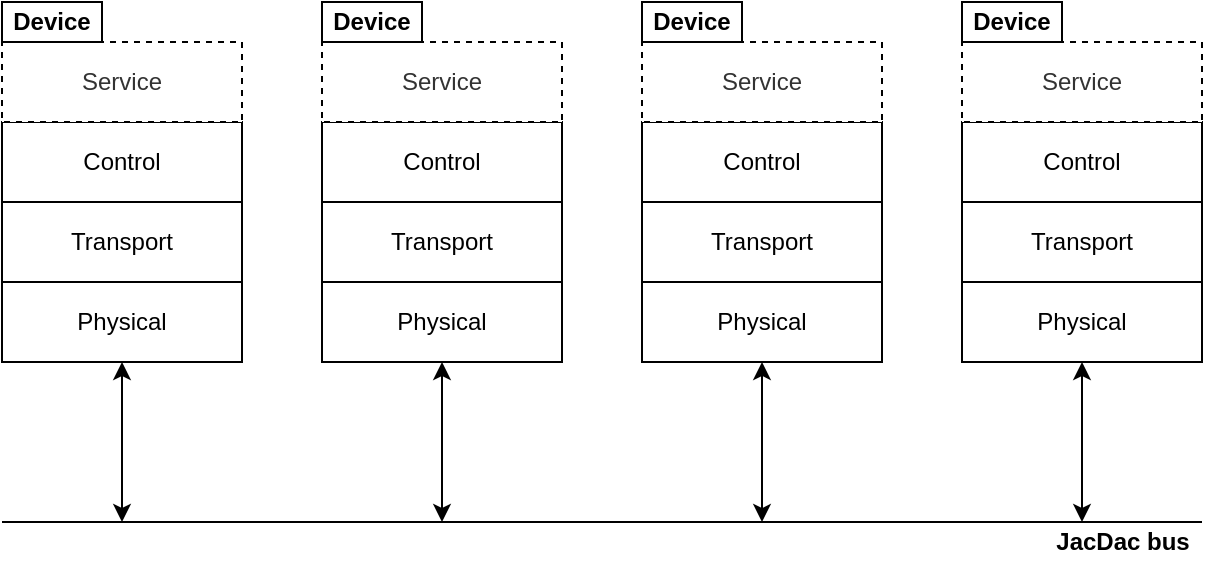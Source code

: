 <mxfile version="12.9.13" type="device"><diagram id="HprpYEN0h96NzXgQkXMR" name="Page-1"><mxGraphModel dx="922" dy="703" grid="1" gridSize="10" guides="1" tooltips="1" connect="1" arrows="1" fold="1" page="1" pageScale="1" pageWidth="827" pageHeight="1169" math="0" shadow="0"><root><mxCell id="0"/><mxCell id="1" parent="0"/><mxCell id="oC9_E_OpvIaY7CJAQCDI-1" value="Physical" style="rounded=0;whiteSpace=wrap;html=1;" parent="1" vertex="1"><mxGeometry x="40" y="160" width="120" height="40" as="geometry"/></mxCell><mxCell id="oC9_E_OpvIaY7CJAQCDI-2" value="Transport" style="rounded=0;whiteSpace=wrap;html=1;" parent="1" vertex="1"><mxGeometry x="40" y="120" width="120" height="40" as="geometry"/></mxCell><mxCell id="oC9_E_OpvIaY7CJAQCDI-3" value="Control" style="rounded=0;whiteSpace=wrap;html=1;" parent="1" vertex="1"><mxGeometry x="40" y="80" width="120" height="40" as="geometry"/></mxCell><mxCell id="oC9_E_OpvIaY7CJAQCDI-4" value="Service" style="rounded=0;whiteSpace=wrap;html=1;dashed=1;fillColor=#FFFFFF;strokeColor=#000000;fontColor=#333333;" parent="1" vertex="1"><mxGeometry x="40" y="40" width="120" height="40" as="geometry"/></mxCell><mxCell id="oC9_E_OpvIaY7CJAQCDI-6" value="" style="endArrow=classic;startArrow=classic;html=1;entryX=0.5;entryY=1;entryDx=0;entryDy=0;" parent="1" target="oC9_E_OpvIaY7CJAQCDI-1" edge="1"><mxGeometry width="50" height="50" relative="1" as="geometry"><mxPoint x="100" y="280" as="sourcePoint"/><mxPoint x="150" y="280" as="targetPoint"/></mxGeometry></mxCell><mxCell id="oC9_E_OpvIaY7CJAQCDI-7" value="" style="endArrow=none;html=1;" parent="1" edge="1"><mxGeometry width="50" height="50" relative="1" as="geometry"><mxPoint x="40" y="280" as="sourcePoint"/><mxPoint x="640" y="280" as="targetPoint"/></mxGeometry></mxCell><mxCell id="oC9_E_OpvIaY7CJAQCDI-8" value="Physical" style="rounded=0;whiteSpace=wrap;html=1;" parent="1" vertex="1"><mxGeometry x="200" y="160" width="120" height="40" as="geometry"/></mxCell><mxCell id="oC9_E_OpvIaY7CJAQCDI-9" value="Transport" style="rounded=0;whiteSpace=wrap;html=1;" parent="1" vertex="1"><mxGeometry x="200" y="120" width="120" height="40" as="geometry"/></mxCell><mxCell id="oC9_E_OpvIaY7CJAQCDI-10" value="Control" style="rounded=0;whiteSpace=wrap;html=1;" parent="1" vertex="1"><mxGeometry x="200" y="80" width="120" height="40" as="geometry"/></mxCell><mxCell id="oC9_E_OpvIaY7CJAQCDI-11" value="Service" style="rounded=0;whiteSpace=wrap;html=1;dashed=1;fillColor=#FFFFFF;strokeColor=#000000;fontColor=#333333;" parent="1" vertex="1"><mxGeometry x="200" y="40" width="120" height="40" as="geometry"/></mxCell><mxCell id="oC9_E_OpvIaY7CJAQCDI-12" value="" style="endArrow=classic;startArrow=classic;html=1;entryX=0.5;entryY=1;entryDx=0;entryDy=0;" parent="1" target="oC9_E_OpvIaY7CJAQCDI-8" edge="1"><mxGeometry width="50" height="50" relative="1" as="geometry"><mxPoint x="260" y="280" as="sourcePoint"/><mxPoint x="310" y="280" as="targetPoint"/></mxGeometry></mxCell><mxCell id="oC9_E_OpvIaY7CJAQCDI-13" value="Physical" style="rounded=0;whiteSpace=wrap;html=1;" parent="1" vertex="1"><mxGeometry x="360" y="160" width="120" height="40" as="geometry"/></mxCell><mxCell id="oC9_E_OpvIaY7CJAQCDI-14" value="Transport" style="rounded=0;whiteSpace=wrap;html=1;" parent="1" vertex="1"><mxGeometry x="360" y="120" width="120" height="40" as="geometry"/></mxCell><mxCell id="oC9_E_OpvIaY7CJAQCDI-15" value="Control" style="rounded=0;whiteSpace=wrap;html=1;" parent="1" vertex="1"><mxGeometry x="360" y="80" width="120" height="40" as="geometry"/></mxCell><mxCell id="oC9_E_OpvIaY7CJAQCDI-16" value="Service" style="rounded=0;whiteSpace=wrap;html=1;dashed=1;fillColor=#FFFFFF;strokeColor=#000000;fontColor=#333333;" parent="1" vertex="1"><mxGeometry x="360" y="40" width="120" height="40" as="geometry"/></mxCell><mxCell id="oC9_E_OpvIaY7CJAQCDI-17" value="" style="endArrow=classic;startArrow=classic;html=1;entryX=0.5;entryY=1;entryDx=0;entryDy=0;" parent="1" target="oC9_E_OpvIaY7CJAQCDI-13" edge="1"><mxGeometry width="50" height="50" relative="1" as="geometry"><mxPoint x="420" y="280" as="sourcePoint"/><mxPoint x="470" y="280" as="targetPoint"/></mxGeometry></mxCell><mxCell id="oC9_E_OpvIaY7CJAQCDI-18" value="Physical" style="rounded=0;whiteSpace=wrap;html=1;" parent="1" vertex="1"><mxGeometry x="520" y="160" width="120" height="40" as="geometry"/></mxCell><mxCell id="oC9_E_OpvIaY7CJAQCDI-19" value="Transport" style="rounded=0;whiteSpace=wrap;html=1;" parent="1" vertex="1"><mxGeometry x="520" y="120" width="120" height="40" as="geometry"/></mxCell><mxCell id="oC9_E_OpvIaY7CJAQCDI-20" value="Control" style="rounded=0;whiteSpace=wrap;html=1;" parent="1" vertex="1"><mxGeometry x="520" y="80" width="120" height="40" as="geometry"/></mxCell><mxCell id="oC9_E_OpvIaY7CJAQCDI-21" value="Service" style="rounded=0;whiteSpace=wrap;html=1;dashed=1;fillColor=#FFFFFF;strokeColor=#000000;fontColor=#333333;" parent="1" vertex="1"><mxGeometry x="520" y="40" width="120" height="40" as="geometry"/></mxCell><mxCell id="oC9_E_OpvIaY7CJAQCDI-22" value="" style="endArrow=classic;startArrow=classic;html=1;entryX=0.5;entryY=1;entryDx=0;entryDy=0;" parent="1" target="oC9_E_OpvIaY7CJAQCDI-18" edge="1"><mxGeometry width="50" height="50" relative="1" as="geometry"><mxPoint x="580" y="280" as="sourcePoint"/><mxPoint x="630" y="280" as="targetPoint"/></mxGeometry></mxCell><mxCell id="oC9_E_OpvIaY7CJAQCDI-25" value="&lt;b&gt;JacDac bus&lt;/b&gt;" style="text;html=1;align=center;verticalAlign=middle;resizable=0;points=[];autosize=1;" parent="1" vertex="1"><mxGeometry x="560" y="280" width="80" height="20" as="geometry"/></mxCell><mxCell id="D-bKT_uzRyuQwDyzELZf-1" value="Device" style="rounded=0;whiteSpace=wrap;html=1;fontStyle=1" vertex="1" parent="1"><mxGeometry x="40" y="20" width="50" height="20" as="geometry"/></mxCell><mxCell id="D-bKT_uzRyuQwDyzELZf-2" value="Device" style="rounded=0;whiteSpace=wrap;html=1;fontStyle=1" vertex="1" parent="1"><mxGeometry x="200" y="20" width="50" height="20" as="geometry"/></mxCell><mxCell id="D-bKT_uzRyuQwDyzELZf-3" value="Device" style="rounded=0;whiteSpace=wrap;html=1;fontStyle=1" vertex="1" parent="1"><mxGeometry x="360" y="20" width="50" height="20" as="geometry"/></mxCell><mxCell id="D-bKT_uzRyuQwDyzELZf-4" value="Device" style="rounded=0;whiteSpace=wrap;html=1;fontStyle=1" vertex="1" parent="1"><mxGeometry x="520" y="20" width="50" height="20" as="geometry"/></mxCell></root></mxGraphModel></diagram></mxfile>